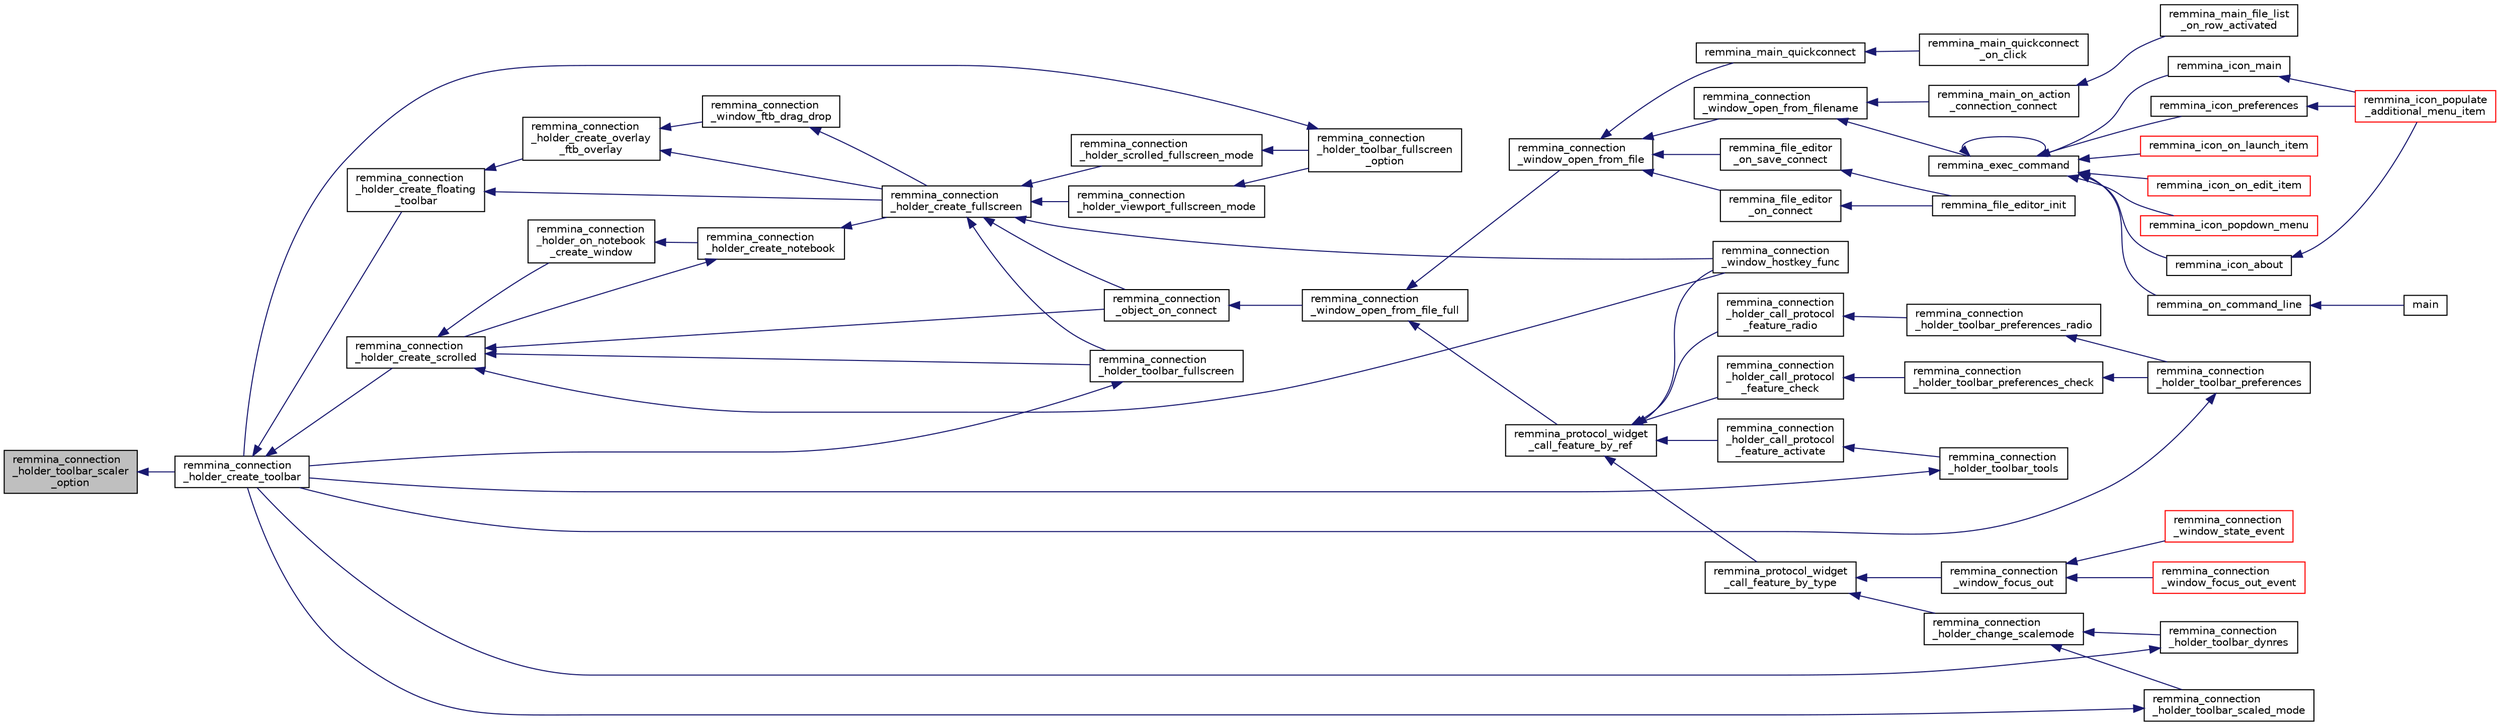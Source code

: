 digraph "remmina_connection_holder_toolbar_scaler_option"
{
  edge [fontname="Helvetica",fontsize="10",labelfontname="Helvetica",labelfontsize="10"];
  node [fontname="Helvetica",fontsize="10",shape=record];
  rankdir="LR";
  Node9035 [label="remmina_connection\l_holder_toolbar_scaler\l_option",height=0.2,width=0.4,color="black", fillcolor="grey75", style="filled", fontcolor="black"];
  Node9035 -> Node9036 [dir="back",color="midnightblue",fontsize="10",style="solid",fontname="Helvetica"];
  Node9036 [label="remmina_connection\l_holder_create_toolbar",height=0.2,width=0.4,color="black", fillcolor="white", style="filled",URL="$remmina__connection__window_8c.html#af8138da72278e9e9000276e08a6fd984"];
  Node9036 -> Node9037 [dir="back",color="midnightblue",fontsize="10",style="solid",fontname="Helvetica"];
  Node9037 [label="remmina_connection\l_holder_create_floating\l_toolbar",height=0.2,width=0.4,color="black", fillcolor="white", style="filled",URL="$remmina__connection__window_8c.html#a967dca6c1876afc3e6bcb763f9709d43"];
  Node9037 -> Node9038 [dir="back",color="midnightblue",fontsize="10",style="solid",fontname="Helvetica"];
  Node9038 [label="remmina_connection\l_holder_create_overlay\l_ftb_overlay",height=0.2,width=0.4,color="black", fillcolor="white", style="filled",URL="$remmina__connection__window_8c.html#ab2edcb806312b3367c70fbb13c383ae0"];
  Node9038 -> Node9039 [dir="back",color="midnightblue",fontsize="10",style="solid",fontname="Helvetica"];
  Node9039 [label="remmina_connection\l_window_ftb_drag_drop",height=0.2,width=0.4,color="black", fillcolor="white", style="filled",URL="$remmina__connection__window_8c.html#a15c9b2bd929f8f2bb64d0bb6fa60f067"];
  Node9039 -> Node9040 [dir="back",color="midnightblue",fontsize="10",style="solid",fontname="Helvetica"];
  Node9040 [label="remmina_connection\l_holder_create_fullscreen",height=0.2,width=0.4,color="black", fillcolor="white", style="filled",URL="$remmina__connection__window_8c.html#ae67ca4d276339723c1ff87fc224eaccf"];
  Node9040 -> Node9041 [dir="back",color="midnightblue",fontsize="10",style="solid",fontname="Helvetica"];
  Node9041 [label="remmina_connection\l_holder_toolbar_fullscreen",height=0.2,width=0.4,color="black", fillcolor="white", style="filled",URL="$remmina__connection__window_8c.html#a02ac20f50f1b7b816bd7208127efdbee"];
  Node9041 -> Node9036 [dir="back",color="midnightblue",fontsize="10",style="solid",fontname="Helvetica"];
  Node9040 -> Node9042 [dir="back",color="midnightblue",fontsize="10",style="solid",fontname="Helvetica"];
  Node9042 [label="remmina_connection\l_holder_viewport_fullscreen_mode",height=0.2,width=0.4,color="black", fillcolor="white", style="filled",URL="$remmina__connection__window_8c.html#a0e99d0ff8c39f2c6de508eee9ef498c5"];
  Node9042 -> Node9043 [dir="back",color="midnightblue",fontsize="10",style="solid",fontname="Helvetica"];
  Node9043 [label="remmina_connection\l_holder_toolbar_fullscreen\l_option",height=0.2,width=0.4,color="black", fillcolor="white", style="filled",URL="$remmina__connection__window_8c.html#a1415cdcbed0e6fe9a7978586bf132207"];
  Node9043 -> Node9036 [dir="back",color="midnightblue",fontsize="10",style="solid",fontname="Helvetica"];
  Node9040 -> Node9044 [dir="back",color="midnightblue",fontsize="10",style="solid",fontname="Helvetica"];
  Node9044 [label="remmina_connection\l_holder_scrolled_fullscreen_mode",height=0.2,width=0.4,color="black", fillcolor="white", style="filled",URL="$remmina__connection__window_8c.html#aa25cae5c0e15e13b817b925e42a044a9"];
  Node9044 -> Node9043 [dir="back",color="midnightblue",fontsize="10",style="solid",fontname="Helvetica"];
  Node9040 -> Node9045 [dir="back",color="midnightblue",fontsize="10",style="solid",fontname="Helvetica"];
  Node9045 [label="remmina_connection\l_window_hostkey_func",height=0.2,width=0.4,color="black", fillcolor="white", style="filled",URL="$remmina__connection__window_8c.html#abef663d930076deb3105f86dabe2a9c3"];
  Node9040 -> Node9046 [dir="back",color="midnightblue",fontsize="10",style="solid",fontname="Helvetica"];
  Node9046 [label="remmina_connection\l_object_on_connect",height=0.2,width=0.4,color="black", fillcolor="white", style="filled",URL="$remmina__connection__window_8c.html#a0ad685a873ecef95ec13caba17e0c22e"];
  Node9046 -> Node9047 [dir="back",color="midnightblue",fontsize="10",style="solid",fontname="Helvetica"];
  Node9047 [label="remmina_connection\l_window_open_from_file_full",height=0.2,width=0.4,color="black", fillcolor="white", style="filled",URL="$remmina__connection__window_8h.html#adbf2b670ca3bae96a99cb0b36021a961"];
  Node9047 -> Node9048 [dir="back",color="midnightblue",fontsize="10",style="solid",fontname="Helvetica"];
  Node9048 [label="remmina_connection\l_window_open_from_file",height=0.2,width=0.4,color="black", fillcolor="white", style="filled",URL="$remmina__connection__window_8h.html#a1c7f722a89609523cc4de079cc82f23c"];
  Node9048 -> Node9049 [dir="back",color="midnightblue",fontsize="10",style="solid",fontname="Helvetica"];
  Node9049 [label="remmina_connection\l_window_open_from_filename",height=0.2,width=0.4,color="black", fillcolor="white", style="filled",URL="$remmina__connection__window_8h.html#ab0ed27ef360efc7d92906cbabf9da5db"];
  Node9049 -> Node9050 [dir="back",color="midnightblue",fontsize="10",style="solid",fontname="Helvetica"];
  Node9050 [label="remmina_exec_command",height=0.2,width=0.4,color="black", fillcolor="white", style="filled",URL="$remmina__exec_8h.html#a424cabdcff647797061e7482049d62a7"];
  Node9050 -> Node9051 [dir="back",color="midnightblue",fontsize="10",style="solid",fontname="Helvetica"];
  Node9051 [label="remmina_on_command_line",height=0.2,width=0.4,color="black", fillcolor="white", style="filled",URL="$remmina_8c.html#aeb286fc5bd52ab5382ab8cb495dc2914"];
  Node9051 -> Node9052 [dir="back",color="midnightblue",fontsize="10",style="solid",fontname="Helvetica"];
  Node9052 [label="main",height=0.2,width=0.4,color="black", fillcolor="white", style="filled",URL="$remmina_8c.html#a0ddf1224851353fc92bfbff6f499fa97"];
  Node9050 -> Node9050 [dir="back",color="midnightblue",fontsize="10",style="solid",fontname="Helvetica"];
  Node9050 -> Node9053 [dir="back",color="midnightblue",fontsize="10",style="solid",fontname="Helvetica"];
  Node9053 [label="remmina_icon_main",height=0.2,width=0.4,color="black", fillcolor="white", style="filled",URL="$remmina__icon_8c.html#a920476110ab6410c8fc8cf734109e497"];
  Node9053 -> Node9054 [dir="back",color="midnightblue",fontsize="10",style="solid",fontname="Helvetica"];
  Node9054 [label="remmina_icon_populate\l_additional_menu_item",height=0.2,width=0.4,color="red", fillcolor="white", style="filled",URL="$remmina__icon_8c.html#a8aaf73ed94cf20dcce1c7be26262cb56"];
  Node9050 -> Node9064 [dir="back",color="midnightblue",fontsize="10",style="solid",fontname="Helvetica"];
  Node9064 [label="remmina_icon_preferences",height=0.2,width=0.4,color="black", fillcolor="white", style="filled",URL="$remmina__icon_8c.html#ad3b0e3d12e4854eae05b1afea19da404"];
  Node9064 -> Node9054 [dir="back",color="midnightblue",fontsize="10",style="solid",fontname="Helvetica"];
  Node9050 -> Node9065 [dir="back",color="midnightblue",fontsize="10",style="solid",fontname="Helvetica"];
  Node9065 [label="remmina_icon_about",height=0.2,width=0.4,color="black", fillcolor="white", style="filled",URL="$remmina__icon_8c.html#a5cdf1958ef01e49889bcee2e90e2cf71"];
  Node9065 -> Node9054 [dir="back",color="midnightblue",fontsize="10",style="solid",fontname="Helvetica"];
  Node9050 -> Node9066 [dir="back",color="midnightblue",fontsize="10",style="solid",fontname="Helvetica"];
  Node9066 [label="remmina_icon_on_launch_item",height=0.2,width=0.4,color="red", fillcolor="white", style="filled",URL="$remmina__icon_8c.html#ad1699688680e12abcfd5c74dd2f76d83"];
  Node9050 -> Node9069 [dir="back",color="midnightblue",fontsize="10",style="solid",fontname="Helvetica"];
  Node9069 [label="remmina_icon_on_edit_item",height=0.2,width=0.4,color="red", fillcolor="white", style="filled",URL="$remmina__icon_8c.html#af8708120906a8dc41a7998ebf9ecd129"];
  Node9050 -> Node9070 [dir="back",color="midnightblue",fontsize="10",style="solid",fontname="Helvetica"];
  Node9070 [label="remmina_icon_popdown_menu",height=0.2,width=0.4,color="red", fillcolor="white", style="filled",URL="$remmina__icon_8c.html#a444be76e3c3a065279c5f9abc7fae833"];
  Node9049 -> Node9071 [dir="back",color="midnightblue",fontsize="10",style="solid",fontname="Helvetica"];
  Node9071 [label="remmina_main_on_action\l_connection_connect",height=0.2,width=0.4,color="black", fillcolor="white", style="filled",URL="$remmina__main_8c.html#ae023d1cb099a4f7bee79f13760566cbf"];
  Node9071 -> Node9072 [dir="back",color="midnightblue",fontsize="10",style="solid",fontname="Helvetica"];
  Node9072 [label="remmina_main_file_list\l_on_row_activated",height=0.2,width=0.4,color="black", fillcolor="white", style="filled",URL="$remmina__main_8c.html#aba1a89a2400c5cc8373c6bd34602ac10"];
  Node9048 -> Node9073 [dir="back",color="midnightblue",fontsize="10",style="solid",fontname="Helvetica"];
  Node9073 [label="remmina_file_editor\l_on_connect",height=0.2,width=0.4,color="black", fillcolor="white", style="filled",URL="$remmina__file__editor_8c.html#a73b8581fd1fd77532b748d91a2951f25"];
  Node9073 -> Node9057 [dir="back",color="midnightblue",fontsize="10",style="solid",fontname="Helvetica"];
  Node9057 [label="remmina_file_editor_init",height=0.2,width=0.4,color="black", fillcolor="white", style="filled",URL="$remmina__file__editor_8c.html#a9afd8d41c66f547320930eb331f3124d"];
  Node9048 -> Node9058 [dir="back",color="midnightblue",fontsize="10",style="solid",fontname="Helvetica"];
  Node9058 [label="remmina_file_editor\l_on_save_connect",height=0.2,width=0.4,color="black", fillcolor="white", style="filled",URL="$remmina__file__editor_8c.html#a57224f3f69f04f398de563b71be6b18e"];
  Node9058 -> Node9057 [dir="back",color="midnightblue",fontsize="10",style="solid",fontname="Helvetica"];
  Node9048 -> Node9074 [dir="back",color="midnightblue",fontsize="10",style="solid",fontname="Helvetica"];
  Node9074 [label="remmina_main_quickconnect",height=0.2,width=0.4,color="black", fillcolor="white", style="filled",URL="$remmina__main_8c.html#a802458852abacebfb16f1f4295806a01"];
  Node9074 -> Node9075 [dir="back",color="midnightblue",fontsize="10",style="solid",fontname="Helvetica"];
  Node9075 [label="remmina_main_quickconnect\l_on_click",height=0.2,width=0.4,color="black", fillcolor="white", style="filled",URL="$remmina__main_8c.html#a210e9e04c7c97cc86412044de31f659d"];
  Node9047 -> Node9076 [dir="back",color="midnightblue",fontsize="10",style="solid",fontname="Helvetica"];
  Node9076 [label="remmina_protocol_widget\l_call_feature_by_ref",height=0.2,width=0.4,color="black", fillcolor="white", style="filled",URL="$remmina__protocol__widget_8h.html#a605b69a9aa4393024369cc5070488692"];
  Node9076 -> Node9077 [dir="back",color="midnightblue",fontsize="10",style="solid",fontname="Helvetica"];
  Node9077 [label="remmina_connection\l_holder_call_protocol\l_feature_radio",height=0.2,width=0.4,color="black", fillcolor="white", style="filled",URL="$remmina__connection__window_8c.html#a86280cb973101817f7410af393bc2f98"];
  Node9077 -> Node9078 [dir="back",color="midnightblue",fontsize="10",style="solid",fontname="Helvetica"];
  Node9078 [label="remmina_connection\l_holder_toolbar_preferences_radio",height=0.2,width=0.4,color="black", fillcolor="white", style="filled",URL="$remmina__connection__window_8c.html#a1ddab4aacc284c606ab237eae9c0b5a9"];
  Node9078 -> Node9079 [dir="back",color="midnightblue",fontsize="10",style="solid",fontname="Helvetica"];
  Node9079 [label="remmina_connection\l_holder_toolbar_preferences",height=0.2,width=0.4,color="black", fillcolor="white", style="filled",URL="$remmina__connection__window_8c.html#a78ec7d6e66d6e6569c1a9a0230c74bc8"];
  Node9079 -> Node9036 [dir="back",color="midnightblue",fontsize="10",style="solid",fontname="Helvetica"];
  Node9076 -> Node9080 [dir="back",color="midnightblue",fontsize="10",style="solid",fontname="Helvetica"];
  Node9080 [label="remmina_connection\l_holder_call_protocol\l_feature_check",height=0.2,width=0.4,color="black", fillcolor="white", style="filled",URL="$remmina__connection__window_8c.html#a8d924ded7fe147df8b5f113e2fb1d6e7"];
  Node9080 -> Node9081 [dir="back",color="midnightblue",fontsize="10",style="solid",fontname="Helvetica"];
  Node9081 [label="remmina_connection\l_holder_toolbar_preferences_check",height=0.2,width=0.4,color="black", fillcolor="white", style="filled",URL="$remmina__connection__window_8c.html#ada0dce340f5f1484c496a2357e8a2c69"];
  Node9081 -> Node9079 [dir="back",color="midnightblue",fontsize="10",style="solid",fontname="Helvetica"];
  Node9076 -> Node9082 [dir="back",color="midnightblue",fontsize="10",style="solid",fontname="Helvetica"];
  Node9082 [label="remmina_connection\l_holder_call_protocol\l_feature_activate",height=0.2,width=0.4,color="black", fillcolor="white", style="filled",URL="$remmina__connection__window_8c.html#a4507b43c6fd10bc68d9512c6b253a552"];
  Node9082 -> Node9083 [dir="back",color="midnightblue",fontsize="10",style="solid",fontname="Helvetica"];
  Node9083 [label="remmina_connection\l_holder_toolbar_tools",height=0.2,width=0.4,color="black", fillcolor="white", style="filled",URL="$remmina__connection__window_8c.html#a51cc0b2274049920f67c71047bd76213"];
  Node9083 -> Node9036 [dir="back",color="midnightblue",fontsize="10",style="solid",fontname="Helvetica"];
  Node9076 -> Node9045 [dir="back",color="midnightblue",fontsize="10",style="solid",fontname="Helvetica"];
  Node9076 -> Node9084 [dir="back",color="midnightblue",fontsize="10",style="solid",fontname="Helvetica"];
  Node9084 [label="remmina_protocol_widget\l_call_feature_by_type",height=0.2,width=0.4,color="black", fillcolor="white", style="filled",URL="$remmina__protocol__widget_8h.html#a6a630e96e5b914d60d678ae8eaad4cd9"];
  Node9084 -> Node9085 [dir="back",color="midnightblue",fontsize="10",style="solid",fontname="Helvetica"];
  Node9085 [label="remmina_connection\l_holder_change_scalemode",height=0.2,width=0.4,color="black", fillcolor="white", style="filled",URL="$remmina__connection__window_8c.html#a5565ebedf82eb9f2d54b7f447b4c930e"];
  Node9085 -> Node9086 [dir="back",color="midnightblue",fontsize="10",style="solid",fontname="Helvetica"];
  Node9086 [label="remmina_connection\l_holder_toolbar_dynres",height=0.2,width=0.4,color="black", fillcolor="white", style="filled",URL="$remmina__connection__window_8c.html#a576e3800c7371f63b27e3832848ac4e5"];
  Node9086 -> Node9036 [dir="back",color="midnightblue",fontsize="10",style="solid",fontname="Helvetica"];
  Node9085 -> Node9087 [dir="back",color="midnightblue",fontsize="10",style="solid",fontname="Helvetica"];
  Node9087 [label="remmina_connection\l_holder_toolbar_scaled_mode",height=0.2,width=0.4,color="black", fillcolor="white", style="filled",URL="$remmina__connection__window_8c.html#ad6136dd7c0867a5a5f1c0b0645632ee4"];
  Node9087 -> Node9036 [dir="back",color="midnightblue",fontsize="10",style="solid",fontname="Helvetica"];
  Node9084 -> Node9088 [dir="back",color="midnightblue",fontsize="10",style="solid",fontname="Helvetica"];
  Node9088 [label="remmina_connection\l_window_focus_out",height=0.2,width=0.4,color="black", fillcolor="white", style="filled",URL="$remmina__connection__window_8c.html#a8c242e0a7ee57ed79099c330d696b43f"];
  Node9088 -> Node9089 [dir="back",color="midnightblue",fontsize="10",style="solid",fontname="Helvetica"];
  Node9089 [label="remmina_connection\l_window_focus_out_event",height=0.2,width=0.4,color="red", fillcolor="white", style="filled",URL="$remmina__connection__window_8c.html#a539828a1dd435bee083d82136691176c"];
  Node9088 -> Node9094 [dir="back",color="midnightblue",fontsize="10",style="solid",fontname="Helvetica"];
  Node9094 [label="remmina_connection\l_window_state_event",height=0.2,width=0.4,color="red", fillcolor="white", style="filled",URL="$remmina__connection__window_8c.html#a174d5b1e983a96c98aae2e8078f462bd"];
  Node9038 -> Node9040 [dir="back",color="midnightblue",fontsize="10",style="solid",fontname="Helvetica"];
  Node9037 -> Node9040 [dir="back",color="midnightblue",fontsize="10",style="solid",fontname="Helvetica"];
  Node9036 -> Node9091 [dir="back",color="midnightblue",fontsize="10",style="solid",fontname="Helvetica"];
  Node9091 [label="remmina_connection\l_holder_create_scrolled",height=0.2,width=0.4,color="black", fillcolor="white", style="filled",URL="$remmina__connection__window_8c.html#a57b3656c37df65d276ddd50a16906dc7"];
  Node9091 -> Node9041 [dir="back",color="midnightblue",fontsize="10",style="solid",fontname="Helvetica"];
  Node9091 -> Node9092 [dir="back",color="midnightblue",fontsize="10",style="solid",fontname="Helvetica"];
  Node9092 [label="remmina_connection\l_holder_on_notebook\l_create_window",height=0.2,width=0.4,color="black", fillcolor="white", style="filled",URL="$remmina__connection__window_8c.html#a2f5fc595c1aad851962aa58e2009bcce"];
  Node9092 -> Node9093 [dir="back",color="midnightblue",fontsize="10",style="solid",fontname="Helvetica"];
  Node9093 [label="remmina_connection\l_holder_create_notebook",height=0.2,width=0.4,color="black", fillcolor="white", style="filled",URL="$remmina__connection__window_8c.html#ae616dc409c5775dc73d9a83c1f081705"];
  Node9093 -> Node9091 [dir="back",color="midnightblue",fontsize="10",style="solid",fontname="Helvetica"];
  Node9093 -> Node9040 [dir="back",color="midnightblue",fontsize="10",style="solid",fontname="Helvetica"];
  Node9091 -> Node9045 [dir="back",color="midnightblue",fontsize="10",style="solid",fontname="Helvetica"];
  Node9091 -> Node9046 [dir="back",color="midnightblue",fontsize="10",style="solid",fontname="Helvetica"];
}
